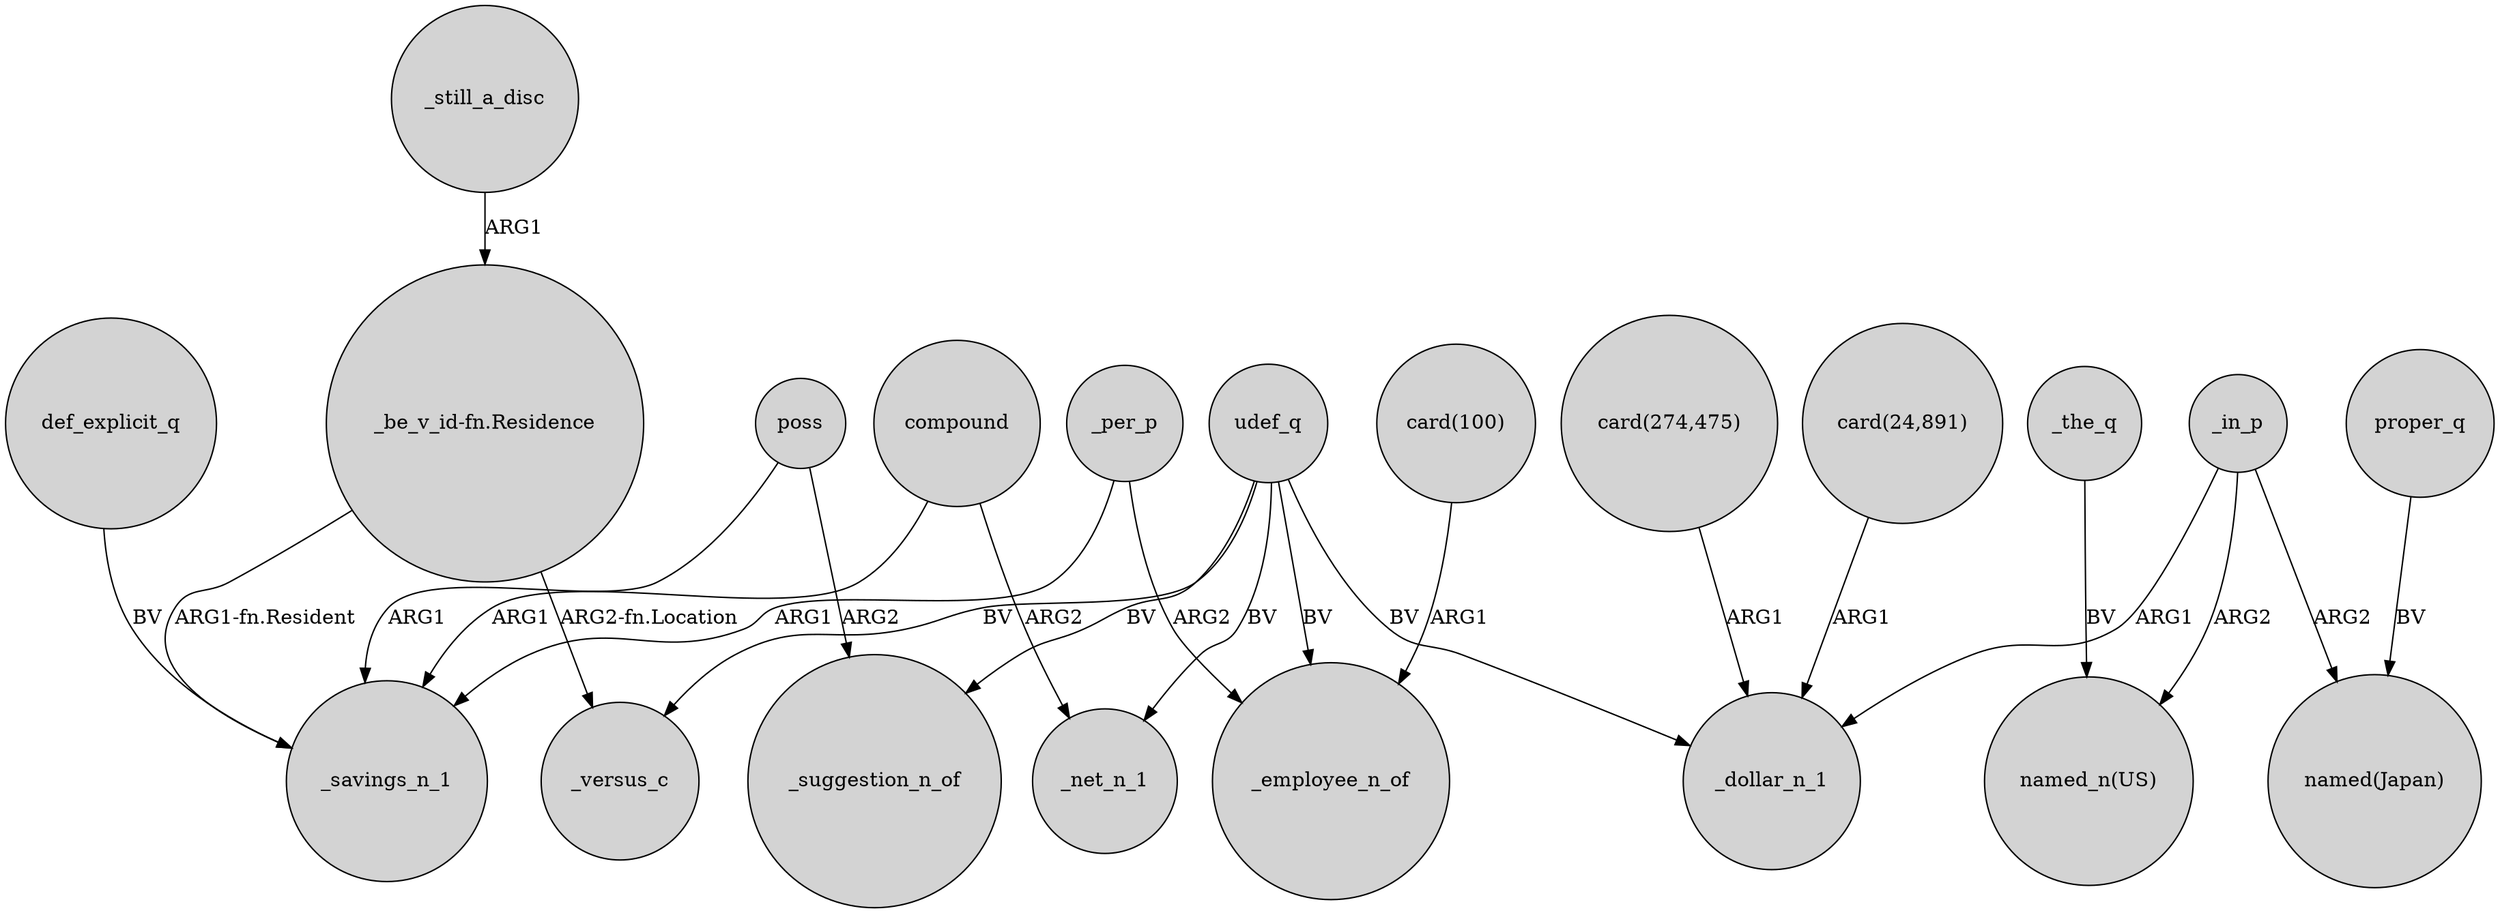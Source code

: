 digraph {
	node [shape=circle style=filled]
	_still_a_disc -> "_be_v_id-fn.Residence" [label=ARG1]
	compound -> _net_n_1 [label=ARG2]
	_in_p -> "named_n(US)" [label=ARG2]
	_the_q -> "named_n(US)" [label=BV]
	poss -> _suggestion_n_of [label=ARG2]
	poss -> _savings_n_1 [label=ARG1]
	_per_p -> _savings_n_1 [label=ARG1]
	"card(24,891)" -> _dollar_n_1 [label=ARG1]
	_in_p -> _dollar_n_1 [label=ARG1]
	compound -> _savings_n_1 [label=ARG1]
	udef_q -> _suggestion_n_of [label=BV]
	udef_q -> _net_n_1 [label=BV]
	proper_q -> "named(Japan)" [label=BV]
	udef_q -> _dollar_n_1 [label=BV]
	def_explicit_q -> _savings_n_1 [label=BV]
	_per_p -> _employee_n_of [label=ARG2]
	"card(274,475)" -> _dollar_n_1 [label=ARG1]
	"_be_v_id-fn.Residence" -> _versus_c [label="ARG2-fn.Location"]
	_in_p -> "named(Japan)" [label=ARG2]
	udef_q -> _versus_c [label=BV]
	"_be_v_id-fn.Residence" -> _savings_n_1 [label="ARG1-fn.Resident"]
	udef_q -> _employee_n_of [label=BV]
	"card(100)" -> _employee_n_of [label=ARG1]
}
